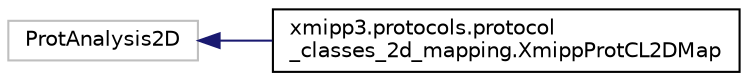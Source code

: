 digraph "Graphical Class Hierarchy"
{
  edge [fontname="Helvetica",fontsize="10",labelfontname="Helvetica",labelfontsize="10"];
  node [fontname="Helvetica",fontsize="10",shape=record];
  rankdir="LR";
  Node418 [label="ProtAnalysis2D",height=0.2,width=0.4,color="grey75", fillcolor="white", style="filled"];
  Node418 -> Node0 [dir="back",color="midnightblue",fontsize="10",style="solid",fontname="Helvetica"];
  Node0 [label="xmipp3.protocols.protocol\l_classes_2d_mapping.XmippProtCL2DMap",height=0.2,width=0.4,color="black", fillcolor="white", style="filled",URL="$classxmipp3_1_1protocols_1_1protocol__classes__2d__mapping_1_1XmippProtCL2DMap.html"];
}
